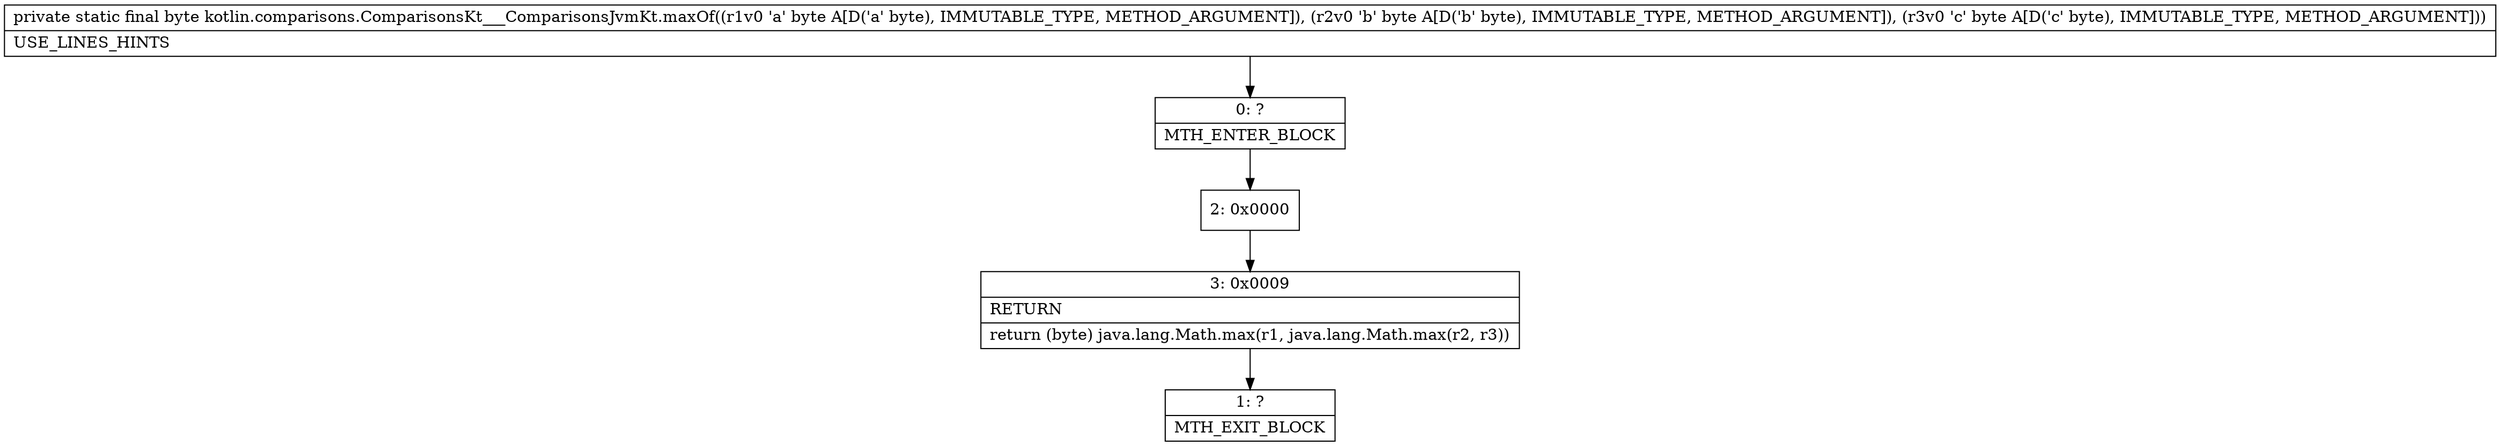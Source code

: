 digraph "CFG forkotlin.comparisons.ComparisonsKt___ComparisonsJvmKt.maxOf(BBB)B" {
Node_0 [shape=record,label="{0\:\ ?|MTH_ENTER_BLOCK\l}"];
Node_2 [shape=record,label="{2\:\ 0x0000}"];
Node_3 [shape=record,label="{3\:\ 0x0009|RETURN\l|return (byte) java.lang.Math.max(r1, java.lang.Math.max(r2, r3))\l}"];
Node_1 [shape=record,label="{1\:\ ?|MTH_EXIT_BLOCK\l}"];
MethodNode[shape=record,label="{private static final byte kotlin.comparisons.ComparisonsKt___ComparisonsJvmKt.maxOf((r1v0 'a' byte A[D('a' byte), IMMUTABLE_TYPE, METHOD_ARGUMENT]), (r2v0 'b' byte A[D('b' byte), IMMUTABLE_TYPE, METHOD_ARGUMENT]), (r3v0 'c' byte A[D('c' byte), IMMUTABLE_TYPE, METHOD_ARGUMENT]))  | USE_LINES_HINTS\l}"];
MethodNode -> Node_0;Node_0 -> Node_2;
Node_2 -> Node_3;
Node_3 -> Node_1;
}


